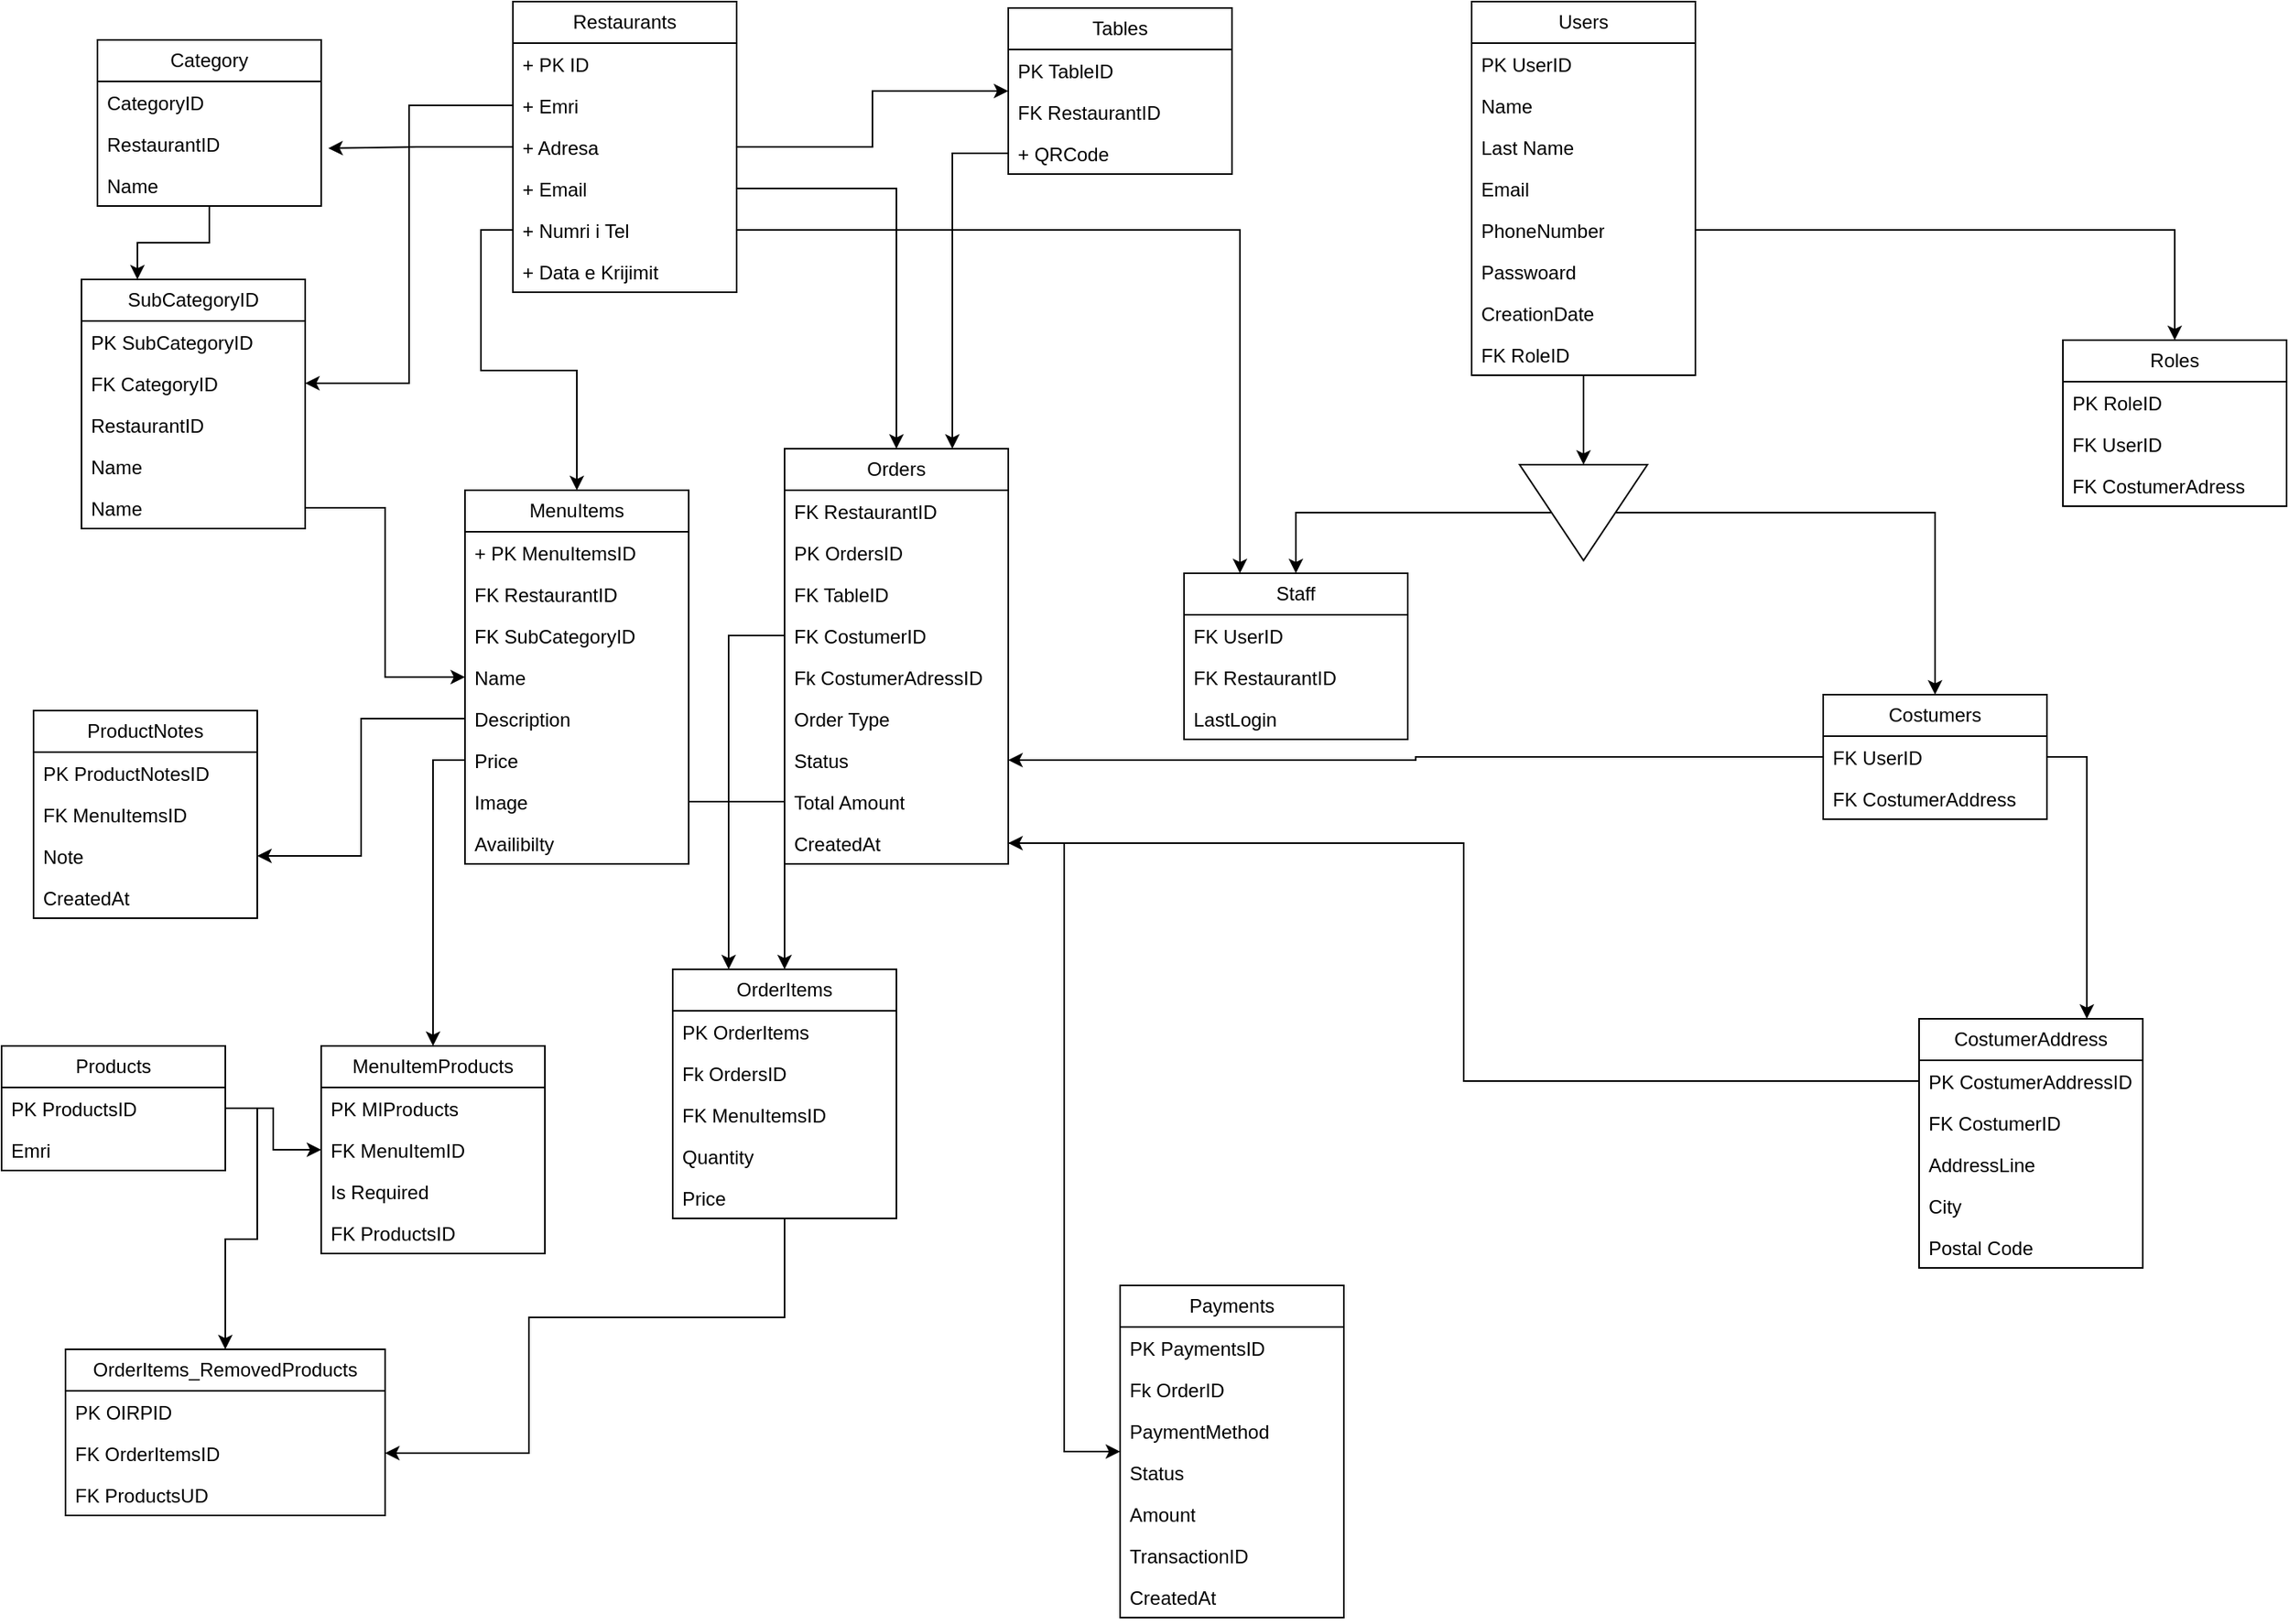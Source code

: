 <mxfile version="24.7.17">
  <diagram name="Page-1" id="WQ2cv4KsdzA7bwlKocO8">
    <mxGraphModel dx="1985" dy="1278" grid="1" gridSize="10" guides="1" tooltips="1" connect="1" arrows="1" fold="1" page="1" pageScale="1" pageWidth="850" pageHeight="1100" math="0" shadow="0">
      <root>
        <mxCell id="0" />
        <mxCell id="1" parent="0" />
        <mxCell id="b-_VkgizqPi4HEel-lFH-1" value="Restaurants" style="swimlane;fontStyle=0;childLayout=stackLayout;horizontal=1;startSize=26;fillColor=none;horizontalStack=0;resizeParent=1;resizeParentMax=0;resizeLast=0;collapsible=1;marginBottom=0;whiteSpace=wrap;html=1;" vertex="1" parent="1">
          <mxGeometry x="1000" y="286" width="140" height="182" as="geometry" />
        </mxCell>
        <mxCell id="b-_VkgizqPi4HEel-lFH-2" value="+ PK ID" style="text;strokeColor=none;fillColor=none;align=left;verticalAlign=top;spacingLeft=4;spacingRight=4;overflow=hidden;rotatable=0;points=[[0,0.5],[1,0.5]];portConstraint=eastwest;whiteSpace=wrap;html=1;" vertex="1" parent="b-_VkgizqPi4HEel-lFH-1">
          <mxGeometry y="26" width="140" height="26" as="geometry" />
        </mxCell>
        <mxCell id="b-_VkgizqPi4HEel-lFH-3" value="+ Emri" style="text;strokeColor=none;fillColor=none;align=left;verticalAlign=top;spacingLeft=4;spacingRight=4;overflow=hidden;rotatable=0;points=[[0,0.5],[1,0.5]];portConstraint=eastwest;whiteSpace=wrap;html=1;" vertex="1" parent="b-_VkgizqPi4HEel-lFH-1">
          <mxGeometry y="52" width="140" height="26" as="geometry" />
        </mxCell>
        <mxCell id="b-_VkgizqPi4HEel-lFH-4" value="+ Adresa" style="text;strokeColor=none;fillColor=none;align=left;verticalAlign=top;spacingLeft=4;spacingRight=4;overflow=hidden;rotatable=0;points=[[0,0.5],[1,0.5]];portConstraint=eastwest;whiteSpace=wrap;html=1;" vertex="1" parent="b-_VkgizqPi4HEel-lFH-1">
          <mxGeometry y="78" width="140" height="26" as="geometry" />
        </mxCell>
        <mxCell id="b-_VkgizqPi4HEel-lFH-6" value="+ Email" style="text;strokeColor=none;fillColor=none;align=left;verticalAlign=top;spacingLeft=4;spacingRight=4;overflow=hidden;rotatable=0;points=[[0,0.5],[1,0.5]];portConstraint=eastwest;whiteSpace=wrap;html=1;" vertex="1" parent="b-_VkgizqPi4HEel-lFH-1">
          <mxGeometry y="104" width="140" height="26" as="geometry" />
        </mxCell>
        <mxCell id="b-_VkgizqPi4HEel-lFH-7" value="+ Numri i Tel" style="text;strokeColor=none;fillColor=none;align=left;verticalAlign=top;spacingLeft=4;spacingRight=4;overflow=hidden;rotatable=0;points=[[0,0.5],[1,0.5]];portConstraint=eastwest;whiteSpace=wrap;html=1;" vertex="1" parent="b-_VkgizqPi4HEel-lFH-1">
          <mxGeometry y="130" width="140" height="26" as="geometry" />
        </mxCell>
        <mxCell id="b-_VkgizqPi4HEel-lFH-8" value="+ Data e Krijimit" style="text;strokeColor=none;fillColor=none;align=left;verticalAlign=top;spacingLeft=4;spacingRight=4;overflow=hidden;rotatable=0;points=[[0,0.5],[1,0.5]];portConstraint=eastwest;whiteSpace=wrap;html=1;" vertex="1" parent="b-_VkgizqPi4HEel-lFH-1">
          <mxGeometry y="156" width="140" height="26" as="geometry" />
        </mxCell>
        <mxCell id="b-_VkgizqPi4HEel-lFH-9" value="Tables" style="swimlane;fontStyle=0;childLayout=stackLayout;horizontal=1;startSize=26;fillColor=none;horizontalStack=0;resizeParent=1;resizeParentMax=0;resizeLast=0;collapsible=1;marginBottom=0;whiteSpace=wrap;html=1;" vertex="1" parent="1">
          <mxGeometry x="1310" y="290" width="140" height="104" as="geometry" />
        </mxCell>
        <mxCell id="b-_VkgizqPi4HEel-lFH-10" value="PK TableID" style="text;strokeColor=none;fillColor=none;align=left;verticalAlign=top;spacingLeft=4;spacingRight=4;overflow=hidden;rotatable=0;points=[[0,0.5],[1,0.5]];portConstraint=eastwest;whiteSpace=wrap;html=1;" vertex="1" parent="b-_VkgizqPi4HEel-lFH-9">
          <mxGeometry y="26" width="140" height="26" as="geometry" />
        </mxCell>
        <mxCell id="b-_VkgizqPi4HEel-lFH-11" value="FK RestaurantID" style="text;strokeColor=none;fillColor=none;align=left;verticalAlign=top;spacingLeft=4;spacingRight=4;overflow=hidden;rotatable=0;points=[[0,0.5],[1,0.5]];portConstraint=eastwest;whiteSpace=wrap;html=1;" vertex="1" parent="b-_VkgizqPi4HEel-lFH-9">
          <mxGeometry y="52" width="140" height="26" as="geometry" />
        </mxCell>
        <mxCell id="b-_VkgizqPi4HEel-lFH-12" value="+ QRCode" style="text;strokeColor=none;fillColor=none;align=left;verticalAlign=top;spacingLeft=4;spacingRight=4;overflow=hidden;rotatable=0;points=[[0,0.5],[1,0.5]];portConstraint=eastwest;whiteSpace=wrap;html=1;" vertex="1" parent="b-_VkgizqPi4HEel-lFH-9">
          <mxGeometry y="78" width="140" height="26" as="geometry" />
        </mxCell>
        <mxCell id="b-_VkgizqPi4HEel-lFH-122" style="edgeStyle=orthogonalEdgeStyle;rounded=0;orthogonalLoop=1;jettySize=auto;html=1;entryX=0.25;entryY=0;entryDx=0;entryDy=0;" edge="1" parent="1" source="b-_VkgizqPi4HEel-lFH-16" target="b-_VkgizqPi4HEel-lFH-31">
          <mxGeometry relative="1" as="geometry" />
        </mxCell>
        <mxCell id="b-_VkgizqPi4HEel-lFH-16" value="Category" style="swimlane;fontStyle=0;childLayout=stackLayout;horizontal=1;startSize=26;fillColor=none;horizontalStack=0;resizeParent=1;resizeParentMax=0;resizeLast=0;collapsible=1;marginBottom=0;whiteSpace=wrap;html=1;" vertex="1" parent="1">
          <mxGeometry x="740" y="310" width="140" height="104" as="geometry" />
        </mxCell>
        <mxCell id="b-_VkgizqPi4HEel-lFH-17" value="&lt;div&gt;CategoryID&lt;/div&gt;" style="text;strokeColor=none;fillColor=none;align=left;verticalAlign=top;spacingLeft=4;spacingRight=4;overflow=hidden;rotatable=0;points=[[0,0.5],[1,0.5]];portConstraint=eastwest;whiteSpace=wrap;html=1;" vertex="1" parent="b-_VkgizqPi4HEel-lFH-16">
          <mxGeometry y="26" width="140" height="26" as="geometry" />
        </mxCell>
        <mxCell id="b-_VkgizqPi4HEel-lFH-18" value="RestaurantID" style="text;strokeColor=none;fillColor=none;align=left;verticalAlign=top;spacingLeft=4;spacingRight=4;overflow=hidden;rotatable=0;points=[[0,0.5],[1,0.5]];portConstraint=eastwest;whiteSpace=wrap;html=1;" vertex="1" parent="b-_VkgizqPi4HEel-lFH-16">
          <mxGeometry y="52" width="140" height="26" as="geometry" />
        </mxCell>
        <mxCell id="b-_VkgizqPi4HEel-lFH-19" value="Name" style="text;strokeColor=none;fillColor=none;align=left;verticalAlign=top;spacingLeft=4;spacingRight=4;overflow=hidden;rotatable=0;points=[[0,0.5],[1,0.5]];portConstraint=eastwest;whiteSpace=wrap;html=1;" vertex="1" parent="b-_VkgizqPi4HEel-lFH-16">
          <mxGeometry y="78" width="140" height="26" as="geometry" />
        </mxCell>
        <mxCell id="b-_VkgizqPi4HEel-lFH-23" value="MenuItems" style="swimlane;fontStyle=0;childLayout=stackLayout;horizontal=1;startSize=26;fillColor=none;horizontalStack=0;resizeParent=1;resizeParentMax=0;resizeLast=0;collapsible=1;marginBottom=0;whiteSpace=wrap;html=1;" vertex="1" parent="1">
          <mxGeometry x="970" y="592" width="140" height="234" as="geometry" />
        </mxCell>
        <mxCell id="b-_VkgizqPi4HEel-lFH-24" value="+ PK MenuItemsID" style="text;strokeColor=none;fillColor=none;align=left;verticalAlign=top;spacingLeft=4;spacingRight=4;overflow=hidden;rotatable=0;points=[[0,0.5],[1,0.5]];portConstraint=eastwest;whiteSpace=wrap;html=1;" vertex="1" parent="b-_VkgizqPi4HEel-lFH-23">
          <mxGeometry y="26" width="140" height="26" as="geometry" />
        </mxCell>
        <mxCell id="b-_VkgizqPi4HEel-lFH-30" value="FK RestaurantID" style="text;strokeColor=none;fillColor=none;align=left;verticalAlign=top;spacingLeft=4;spacingRight=4;overflow=hidden;rotatable=0;points=[[0,0.5],[1,0.5]];portConstraint=eastwest;whiteSpace=wrap;html=1;" vertex="1" parent="b-_VkgizqPi4HEel-lFH-23">
          <mxGeometry y="52" width="140" height="26" as="geometry" />
        </mxCell>
        <mxCell id="b-_VkgizqPi4HEel-lFH-26" value="FK SubCategoryID" style="text;strokeColor=none;fillColor=none;align=left;verticalAlign=top;spacingLeft=4;spacingRight=4;overflow=hidden;rotatable=0;points=[[0,0.5],[1,0.5]];portConstraint=eastwest;whiteSpace=wrap;html=1;" vertex="1" parent="b-_VkgizqPi4HEel-lFH-23">
          <mxGeometry y="78" width="140" height="26" as="geometry" />
        </mxCell>
        <mxCell id="b-_VkgizqPi4HEel-lFH-25" value="Name" style="text;strokeColor=none;fillColor=none;align=left;verticalAlign=top;spacingLeft=4;spacingRight=4;overflow=hidden;rotatable=0;points=[[0,0.5],[1,0.5]];portConstraint=eastwest;whiteSpace=wrap;html=1;" vertex="1" parent="b-_VkgizqPi4HEel-lFH-23">
          <mxGeometry y="104" width="140" height="26" as="geometry" />
        </mxCell>
        <mxCell id="b-_VkgizqPi4HEel-lFH-27" value="Description" style="text;strokeColor=none;fillColor=none;align=left;verticalAlign=top;spacingLeft=4;spacingRight=4;overflow=hidden;rotatable=0;points=[[0,0.5],[1,0.5]];portConstraint=eastwest;whiteSpace=wrap;html=1;" vertex="1" parent="b-_VkgizqPi4HEel-lFH-23">
          <mxGeometry y="130" width="140" height="26" as="geometry" />
        </mxCell>
        <mxCell id="b-_VkgizqPi4HEel-lFH-28" value="Price" style="text;strokeColor=none;fillColor=none;align=left;verticalAlign=top;spacingLeft=4;spacingRight=4;overflow=hidden;rotatable=0;points=[[0,0.5],[1,0.5]];portConstraint=eastwest;whiteSpace=wrap;html=1;" vertex="1" parent="b-_VkgizqPi4HEel-lFH-23">
          <mxGeometry y="156" width="140" height="26" as="geometry" />
        </mxCell>
        <mxCell id="b-_VkgizqPi4HEel-lFH-37" value="Image" style="text;strokeColor=none;fillColor=none;align=left;verticalAlign=top;spacingLeft=4;spacingRight=4;overflow=hidden;rotatable=0;points=[[0,0.5],[1,0.5]];portConstraint=eastwest;whiteSpace=wrap;html=1;" vertex="1" parent="b-_VkgizqPi4HEel-lFH-23">
          <mxGeometry y="182" width="140" height="26" as="geometry" />
        </mxCell>
        <mxCell id="b-_VkgizqPi4HEel-lFH-38" value="Availibilty" style="text;strokeColor=none;fillColor=none;align=left;verticalAlign=top;spacingLeft=4;spacingRight=4;overflow=hidden;rotatable=0;points=[[0,0.5],[1,0.5]];portConstraint=eastwest;whiteSpace=wrap;html=1;" vertex="1" parent="b-_VkgizqPi4HEel-lFH-23">
          <mxGeometry y="208" width="140" height="26" as="geometry" />
        </mxCell>
        <mxCell id="b-_VkgizqPi4HEel-lFH-31" value="SubCategoryID" style="swimlane;fontStyle=0;childLayout=stackLayout;horizontal=1;startSize=26;fillColor=none;horizontalStack=0;resizeParent=1;resizeParentMax=0;resizeLast=0;collapsible=1;marginBottom=0;whiteSpace=wrap;html=1;" vertex="1" parent="1">
          <mxGeometry x="730" y="460" width="140" height="156" as="geometry" />
        </mxCell>
        <mxCell id="b-_VkgizqPi4HEel-lFH-32" value="PK SubCategoryID" style="text;strokeColor=none;fillColor=none;align=left;verticalAlign=top;spacingLeft=4;spacingRight=4;overflow=hidden;rotatable=0;points=[[0,0.5],[1,0.5]];portConstraint=eastwest;whiteSpace=wrap;html=1;" vertex="1" parent="b-_VkgizqPi4HEel-lFH-31">
          <mxGeometry y="26" width="140" height="26" as="geometry" />
        </mxCell>
        <mxCell id="b-_VkgizqPi4HEel-lFH-36" value="&lt;div&gt;FK CategoryID&lt;/div&gt;" style="text;strokeColor=none;fillColor=none;align=left;verticalAlign=top;spacingLeft=4;spacingRight=4;overflow=hidden;rotatable=0;points=[[0,0.5],[1,0.5]];portConstraint=eastwest;whiteSpace=wrap;html=1;" vertex="1" parent="b-_VkgizqPi4HEel-lFH-31">
          <mxGeometry y="52" width="140" height="26" as="geometry" />
        </mxCell>
        <mxCell id="b-_VkgizqPi4HEel-lFH-33" value="RestaurantID" style="text;strokeColor=none;fillColor=none;align=left;verticalAlign=top;spacingLeft=4;spacingRight=4;overflow=hidden;rotatable=0;points=[[0,0.5],[1,0.5]];portConstraint=eastwest;whiteSpace=wrap;html=1;" vertex="1" parent="b-_VkgizqPi4HEel-lFH-31">
          <mxGeometry y="78" width="140" height="26" as="geometry" />
        </mxCell>
        <mxCell id="b-_VkgizqPi4HEel-lFH-34" value="Name" style="text;strokeColor=none;fillColor=none;align=left;verticalAlign=top;spacingLeft=4;spacingRight=4;overflow=hidden;rotatable=0;points=[[0,0.5],[1,0.5]];portConstraint=eastwest;whiteSpace=wrap;html=1;" vertex="1" parent="b-_VkgizqPi4HEel-lFH-31">
          <mxGeometry y="104" width="140" height="26" as="geometry" />
        </mxCell>
        <mxCell id="b-_VkgizqPi4HEel-lFH-35" value="Name" style="text;strokeColor=none;fillColor=none;align=left;verticalAlign=top;spacingLeft=4;spacingRight=4;overflow=hidden;rotatable=0;points=[[0,0.5],[1,0.5]];portConstraint=eastwest;whiteSpace=wrap;html=1;" vertex="1" parent="b-_VkgizqPi4HEel-lFH-31">
          <mxGeometry y="130" width="140" height="26" as="geometry" />
        </mxCell>
        <mxCell id="b-_VkgizqPi4HEel-lFH-39" value="Costumers" style="swimlane;fontStyle=0;childLayout=stackLayout;horizontal=1;startSize=26;fillColor=none;horizontalStack=0;resizeParent=1;resizeParentMax=0;resizeLast=0;collapsible=1;marginBottom=0;whiteSpace=wrap;html=1;" vertex="1" parent="1">
          <mxGeometry x="1820" y="720" width="140" height="78" as="geometry" />
        </mxCell>
        <mxCell id="b-_VkgizqPi4HEel-lFH-40" value="FK UserID" style="text;strokeColor=none;fillColor=none;align=left;verticalAlign=top;spacingLeft=4;spacingRight=4;overflow=hidden;rotatable=0;points=[[0,0.5],[1,0.5]];portConstraint=eastwest;whiteSpace=wrap;html=1;" vertex="1" parent="b-_VkgizqPi4HEel-lFH-39">
          <mxGeometry y="26" width="140" height="26" as="geometry" />
        </mxCell>
        <mxCell id="b-_VkgizqPi4HEel-lFH-59" value="FK CostumerAddress" style="text;strokeColor=none;fillColor=none;align=left;verticalAlign=top;spacingLeft=4;spacingRight=4;overflow=hidden;rotatable=0;points=[[0,0.5],[1,0.5]];portConstraint=eastwest;whiteSpace=wrap;html=1;" vertex="1" parent="b-_VkgizqPi4HEel-lFH-39">
          <mxGeometry y="52" width="140" height="26" as="geometry" />
        </mxCell>
        <mxCell id="b-_VkgizqPi4HEel-lFH-132" style="edgeStyle=orthogonalEdgeStyle;rounded=0;orthogonalLoop=1;jettySize=auto;html=1;" edge="1" parent="1" source="b-_VkgizqPi4HEel-lFH-48" target="b-_VkgizqPi4HEel-lFH-131">
          <mxGeometry relative="1" as="geometry" />
        </mxCell>
        <mxCell id="b-_VkgizqPi4HEel-lFH-48" value="Users" style="swimlane;fontStyle=0;childLayout=stackLayout;horizontal=1;startSize=26;fillColor=none;horizontalStack=0;resizeParent=1;resizeParentMax=0;resizeLast=0;collapsible=1;marginBottom=0;whiteSpace=wrap;html=1;" vertex="1" parent="1">
          <mxGeometry x="1600" y="286" width="140" height="234" as="geometry" />
        </mxCell>
        <mxCell id="b-_VkgizqPi4HEel-lFH-49" value="PK UserID" style="text;strokeColor=none;fillColor=none;align=left;verticalAlign=top;spacingLeft=4;spacingRight=4;overflow=hidden;rotatable=0;points=[[0,0.5],[1,0.5]];portConstraint=eastwest;whiteSpace=wrap;html=1;" vertex="1" parent="b-_VkgizqPi4HEel-lFH-48">
          <mxGeometry y="26" width="140" height="26" as="geometry" />
        </mxCell>
        <mxCell id="b-_VkgizqPi4HEel-lFH-50" value="Name" style="text;strokeColor=none;fillColor=none;align=left;verticalAlign=top;spacingLeft=4;spacingRight=4;overflow=hidden;rotatable=0;points=[[0,0.5],[1,0.5]];portConstraint=eastwest;whiteSpace=wrap;html=1;" vertex="1" parent="b-_VkgizqPi4HEel-lFH-48">
          <mxGeometry y="52" width="140" height="26" as="geometry" />
        </mxCell>
        <mxCell id="b-_VkgizqPi4HEel-lFH-58" value="Last Name" style="text;strokeColor=none;fillColor=none;align=left;verticalAlign=top;spacingLeft=4;spacingRight=4;overflow=hidden;rotatable=0;points=[[0,0.5],[1,0.5]];portConstraint=eastwest;whiteSpace=wrap;html=1;" vertex="1" parent="b-_VkgizqPi4HEel-lFH-48">
          <mxGeometry y="78" width="140" height="26" as="geometry" />
        </mxCell>
        <mxCell id="b-_VkgizqPi4HEel-lFH-51" value="Email" style="text;strokeColor=none;fillColor=none;align=left;verticalAlign=top;spacingLeft=4;spacingRight=4;overflow=hidden;rotatable=0;points=[[0,0.5],[1,0.5]];portConstraint=eastwest;whiteSpace=wrap;html=1;" vertex="1" parent="b-_VkgizqPi4HEel-lFH-48">
          <mxGeometry y="104" width="140" height="26" as="geometry" />
        </mxCell>
        <mxCell id="b-_VkgizqPi4HEel-lFH-52" value="PhoneNumber" style="text;strokeColor=none;fillColor=none;align=left;verticalAlign=top;spacingLeft=4;spacingRight=4;overflow=hidden;rotatable=0;points=[[0,0.5],[1,0.5]];portConstraint=eastwest;whiteSpace=wrap;html=1;" vertex="1" parent="b-_VkgizqPi4HEel-lFH-48">
          <mxGeometry y="130" width="140" height="26" as="geometry" />
        </mxCell>
        <mxCell id="b-_VkgizqPi4HEel-lFH-53" value="Passwoard" style="text;strokeColor=none;fillColor=none;align=left;verticalAlign=top;spacingLeft=4;spacingRight=4;overflow=hidden;rotatable=0;points=[[0,0.5],[1,0.5]];portConstraint=eastwest;whiteSpace=wrap;html=1;" vertex="1" parent="b-_VkgizqPi4HEel-lFH-48">
          <mxGeometry y="156" width="140" height="26" as="geometry" />
        </mxCell>
        <mxCell id="b-_VkgizqPi4HEel-lFH-54" value="CreationDate" style="text;strokeColor=none;fillColor=none;align=left;verticalAlign=top;spacingLeft=4;spacingRight=4;overflow=hidden;rotatable=0;points=[[0,0.5],[1,0.5]];portConstraint=eastwest;whiteSpace=wrap;html=1;" vertex="1" parent="b-_VkgizqPi4HEel-lFH-48">
          <mxGeometry y="182" width="140" height="26" as="geometry" />
        </mxCell>
        <mxCell id="b-_VkgizqPi4HEel-lFH-56" value="FK RoleID" style="text;strokeColor=none;fillColor=none;align=left;verticalAlign=top;spacingLeft=4;spacingRight=4;overflow=hidden;rotatable=0;points=[[0,0.5],[1,0.5]];portConstraint=eastwest;whiteSpace=wrap;html=1;" vertex="1" parent="b-_VkgizqPi4HEel-lFH-48">
          <mxGeometry y="208" width="140" height="26" as="geometry" />
        </mxCell>
        <mxCell id="b-_VkgizqPi4HEel-lFH-60" value="Staff" style="swimlane;fontStyle=0;childLayout=stackLayout;horizontal=1;startSize=26;fillColor=none;horizontalStack=0;resizeParent=1;resizeParentMax=0;resizeLast=0;collapsible=1;marginBottom=0;whiteSpace=wrap;html=1;" vertex="1" parent="1">
          <mxGeometry x="1420" y="644" width="140" height="104" as="geometry" />
        </mxCell>
        <mxCell id="b-_VkgizqPi4HEel-lFH-61" value="FK UserID" style="text;strokeColor=none;fillColor=none;align=left;verticalAlign=top;spacingLeft=4;spacingRight=4;overflow=hidden;rotatable=0;points=[[0,0.5],[1,0.5]];portConstraint=eastwest;whiteSpace=wrap;html=1;" vertex="1" parent="b-_VkgizqPi4HEel-lFH-60">
          <mxGeometry y="26" width="140" height="26" as="geometry" />
        </mxCell>
        <mxCell id="b-_VkgizqPi4HEel-lFH-62" value="FK RestaurantID" style="text;strokeColor=none;fillColor=none;align=left;verticalAlign=top;spacingLeft=4;spacingRight=4;overflow=hidden;rotatable=0;points=[[0,0.5],[1,0.5]];portConstraint=eastwest;whiteSpace=wrap;html=1;" vertex="1" parent="b-_VkgizqPi4HEel-lFH-60">
          <mxGeometry y="52" width="140" height="26" as="geometry" />
        </mxCell>
        <mxCell id="b-_VkgizqPi4HEel-lFH-64" value="LastLogin" style="text;strokeColor=none;fillColor=none;align=left;verticalAlign=top;spacingLeft=4;spacingRight=4;overflow=hidden;rotatable=0;points=[[0,0.5],[1,0.5]];portConstraint=eastwest;whiteSpace=wrap;html=1;" vertex="1" parent="b-_VkgizqPi4HEel-lFH-60">
          <mxGeometry y="78" width="140" height="26" as="geometry" />
        </mxCell>
        <mxCell id="b-_VkgizqPi4HEel-lFH-65" value="Roles" style="swimlane;fontStyle=0;childLayout=stackLayout;horizontal=1;startSize=26;fillColor=none;horizontalStack=0;resizeParent=1;resizeParentMax=0;resizeLast=0;collapsible=1;marginBottom=0;whiteSpace=wrap;html=1;" vertex="1" parent="1">
          <mxGeometry x="1970" y="498" width="140" height="104" as="geometry" />
        </mxCell>
        <mxCell id="b-_VkgizqPi4HEel-lFH-66" value="PK RoleID" style="text;strokeColor=none;fillColor=none;align=left;verticalAlign=top;spacingLeft=4;spacingRight=4;overflow=hidden;rotatable=0;points=[[0,0.5],[1,0.5]];portConstraint=eastwest;whiteSpace=wrap;html=1;" vertex="1" parent="b-_VkgizqPi4HEel-lFH-65">
          <mxGeometry y="26" width="140" height="26" as="geometry" />
        </mxCell>
        <mxCell id="b-_VkgizqPi4HEel-lFH-67" value="FK UserID" style="text;strokeColor=none;fillColor=none;align=left;verticalAlign=top;spacingLeft=4;spacingRight=4;overflow=hidden;rotatable=0;points=[[0,0.5],[1,0.5]];portConstraint=eastwest;whiteSpace=wrap;html=1;" vertex="1" parent="b-_VkgizqPi4HEel-lFH-65">
          <mxGeometry y="52" width="140" height="26" as="geometry" />
        </mxCell>
        <mxCell id="b-_VkgizqPi4HEel-lFH-68" value="FK CostumerAdress" style="text;strokeColor=none;fillColor=none;align=left;verticalAlign=top;spacingLeft=4;spacingRight=4;overflow=hidden;rotatable=0;points=[[0,0.5],[1,0.5]];portConstraint=eastwest;whiteSpace=wrap;html=1;" vertex="1" parent="b-_VkgizqPi4HEel-lFH-65">
          <mxGeometry y="78" width="140" height="26" as="geometry" />
        </mxCell>
        <mxCell id="b-_VkgizqPi4HEel-lFH-69" value="Payments" style="swimlane;fontStyle=0;childLayout=stackLayout;horizontal=1;startSize=26;fillColor=none;horizontalStack=0;resizeParent=1;resizeParentMax=0;resizeLast=0;collapsible=1;marginBottom=0;whiteSpace=wrap;html=1;" vertex="1" parent="1">
          <mxGeometry x="1380" y="1090" width="140" height="208" as="geometry" />
        </mxCell>
        <mxCell id="b-_VkgizqPi4HEel-lFH-70" value="PK PaymentsID" style="text;strokeColor=none;fillColor=none;align=left;verticalAlign=top;spacingLeft=4;spacingRight=4;overflow=hidden;rotatable=0;points=[[0,0.5],[1,0.5]];portConstraint=eastwest;whiteSpace=wrap;html=1;" vertex="1" parent="b-_VkgizqPi4HEel-lFH-69">
          <mxGeometry y="26" width="140" height="26" as="geometry" />
        </mxCell>
        <mxCell id="b-_VkgizqPi4HEel-lFH-71" value="Fk OrderID" style="text;strokeColor=none;fillColor=none;align=left;verticalAlign=top;spacingLeft=4;spacingRight=4;overflow=hidden;rotatable=0;points=[[0,0.5],[1,0.5]];portConstraint=eastwest;whiteSpace=wrap;html=1;" vertex="1" parent="b-_VkgizqPi4HEel-lFH-69">
          <mxGeometry y="52" width="140" height="26" as="geometry" />
        </mxCell>
        <mxCell id="b-_VkgizqPi4HEel-lFH-73" value="PaymentMethod" style="text;strokeColor=none;fillColor=none;align=left;verticalAlign=top;spacingLeft=4;spacingRight=4;overflow=hidden;rotatable=0;points=[[0,0.5],[1,0.5]];portConstraint=eastwest;whiteSpace=wrap;html=1;" vertex="1" parent="b-_VkgizqPi4HEel-lFH-69">
          <mxGeometry y="78" width="140" height="26" as="geometry" />
        </mxCell>
        <mxCell id="b-_VkgizqPi4HEel-lFH-74" value="Status" style="text;strokeColor=none;fillColor=none;align=left;verticalAlign=top;spacingLeft=4;spacingRight=4;overflow=hidden;rotatable=0;points=[[0,0.5],[1,0.5]];portConstraint=eastwest;whiteSpace=wrap;html=1;" vertex="1" parent="b-_VkgizqPi4HEel-lFH-69">
          <mxGeometry y="104" width="140" height="26" as="geometry" />
        </mxCell>
        <mxCell id="b-_VkgizqPi4HEel-lFH-75" value="Amount" style="text;strokeColor=none;fillColor=none;align=left;verticalAlign=top;spacingLeft=4;spacingRight=4;overflow=hidden;rotatable=0;points=[[0,0.5],[1,0.5]];portConstraint=eastwest;whiteSpace=wrap;html=1;" vertex="1" parent="b-_VkgizqPi4HEel-lFH-69">
          <mxGeometry y="130" width="140" height="26" as="geometry" />
        </mxCell>
        <mxCell id="b-_VkgizqPi4HEel-lFH-98" value="TransactionID" style="text;strokeColor=none;fillColor=none;align=left;verticalAlign=top;spacingLeft=4;spacingRight=4;overflow=hidden;rotatable=0;points=[[0,0.5],[1,0.5]];portConstraint=eastwest;whiteSpace=wrap;html=1;" vertex="1" parent="b-_VkgizqPi4HEel-lFH-69">
          <mxGeometry y="156" width="140" height="26" as="geometry" />
        </mxCell>
        <mxCell id="b-_VkgizqPi4HEel-lFH-99" value="CreatedAt" style="text;strokeColor=none;fillColor=none;align=left;verticalAlign=top;spacingLeft=4;spacingRight=4;overflow=hidden;rotatable=0;points=[[0,0.5],[1,0.5]];portConstraint=eastwest;whiteSpace=wrap;html=1;" vertex="1" parent="b-_VkgizqPi4HEel-lFH-69">
          <mxGeometry y="182" width="140" height="26" as="geometry" />
        </mxCell>
        <mxCell id="b-_VkgizqPi4HEel-lFH-76" value="Orders" style="swimlane;fontStyle=0;childLayout=stackLayout;horizontal=1;startSize=26;fillColor=none;horizontalStack=0;resizeParent=1;resizeParentMax=0;resizeLast=0;collapsible=1;marginBottom=0;whiteSpace=wrap;html=1;" vertex="1" parent="1">
          <mxGeometry x="1170" y="566" width="140" height="260" as="geometry" />
        </mxCell>
        <mxCell id="b-_VkgizqPi4HEel-lFH-78" value="FK RestaurantID" style="text;strokeColor=none;fillColor=none;align=left;verticalAlign=top;spacingLeft=4;spacingRight=4;overflow=hidden;rotatable=0;points=[[0,0.5],[1,0.5]];portConstraint=eastwest;whiteSpace=wrap;html=1;" vertex="1" parent="b-_VkgizqPi4HEel-lFH-76">
          <mxGeometry y="26" width="140" height="26" as="geometry" />
        </mxCell>
        <mxCell id="b-_VkgizqPi4HEel-lFH-77" value="PK OrdersID" style="text;strokeColor=none;fillColor=none;align=left;verticalAlign=top;spacingLeft=4;spacingRight=4;overflow=hidden;rotatable=0;points=[[0,0.5],[1,0.5]];portConstraint=eastwest;whiteSpace=wrap;html=1;" vertex="1" parent="b-_VkgizqPi4HEel-lFH-76">
          <mxGeometry y="52" width="140" height="26" as="geometry" />
        </mxCell>
        <mxCell id="b-_VkgizqPi4HEel-lFH-79" value="FK TableID" style="text;strokeColor=none;fillColor=none;align=left;verticalAlign=top;spacingLeft=4;spacingRight=4;overflow=hidden;rotatable=0;points=[[0,0.5],[1,0.5]];portConstraint=eastwest;whiteSpace=wrap;html=1;" vertex="1" parent="b-_VkgizqPi4HEel-lFH-76">
          <mxGeometry y="78" width="140" height="26" as="geometry" />
        </mxCell>
        <mxCell id="b-_VkgizqPi4HEel-lFH-80" value="FK CostumerID" style="text;strokeColor=none;fillColor=none;align=left;verticalAlign=top;spacingLeft=4;spacingRight=4;overflow=hidden;rotatable=0;points=[[0,0.5],[1,0.5]];portConstraint=eastwest;whiteSpace=wrap;html=1;" vertex="1" parent="b-_VkgizqPi4HEel-lFH-76">
          <mxGeometry y="104" width="140" height="26" as="geometry" />
        </mxCell>
        <mxCell id="b-_VkgizqPi4HEel-lFH-81" value="Fk CostumerAdressID" style="text;strokeColor=none;fillColor=none;align=left;verticalAlign=top;spacingLeft=4;spacingRight=4;overflow=hidden;rotatable=0;points=[[0,0.5],[1,0.5]];portConstraint=eastwest;whiteSpace=wrap;html=1;" vertex="1" parent="b-_VkgizqPi4HEel-lFH-76">
          <mxGeometry y="130" width="140" height="26" as="geometry" />
        </mxCell>
        <mxCell id="b-_VkgizqPi4HEel-lFH-82" value="Order Type" style="text;strokeColor=none;fillColor=none;align=left;verticalAlign=top;spacingLeft=4;spacingRight=4;overflow=hidden;rotatable=0;points=[[0,0.5],[1,0.5]];portConstraint=eastwest;whiteSpace=wrap;html=1;" vertex="1" parent="b-_VkgizqPi4HEel-lFH-76">
          <mxGeometry y="156" width="140" height="26" as="geometry" />
        </mxCell>
        <mxCell id="b-_VkgizqPi4HEel-lFH-83" value="Status" style="text;strokeColor=none;fillColor=none;align=left;verticalAlign=top;spacingLeft=4;spacingRight=4;overflow=hidden;rotatable=0;points=[[0,0.5],[1,0.5]];portConstraint=eastwest;whiteSpace=wrap;html=1;" vertex="1" parent="b-_VkgizqPi4HEel-lFH-76">
          <mxGeometry y="182" width="140" height="26" as="geometry" />
        </mxCell>
        <mxCell id="b-_VkgizqPi4HEel-lFH-84" value="Total Amount" style="text;strokeColor=none;fillColor=none;align=left;verticalAlign=top;spacingLeft=4;spacingRight=4;overflow=hidden;rotatable=0;points=[[0,0.5],[1,0.5]];portConstraint=eastwest;whiteSpace=wrap;html=1;" vertex="1" parent="b-_VkgizqPi4HEel-lFH-76">
          <mxGeometry y="208" width="140" height="26" as="geometry" />
        </mxCell>
        <mxCell id="b-_VkgizqPi4HEel-lFH-85" value="CreatedAt" style="text;strokeColor=none;fillColor=none;align=left;verticalAlign=top;spacingLeft=4;spacingRight=4;overflow=hidden;rotatable=0;points=[[0,0.5],[1,0.5]];portConstraint=eastwest;whiteSpace=wrap;html=1;" vertex="1" parent="b-_VkgizqPi4HEel-lFH-76">
          <mxGeometry y="234" width="140" height="26" as="geometry" />
        </mxCell>
        <mxCell id="b-_VkgizqPi4HEel-lFH-86" value="OrderItems" style="swimlane;fontStyle=0;childLayout=stackLayout;horizontal=1;startSize=26;fillColor=none;horizontalStack=0;resizeParent=1;resizeParentMax=0;resizeLast=0;collapsible=1;marginBottom=0;whiteSpace=wrap;html=1;" vertex="1" parent="1">
          <mxGeometry x="1100" y="892" width="140" height="156" as="geometry" />
        </mxCell>
        <mxCell id="b-_VkgizqPi4HEel-lFH-87" value="PK OrderItems" style="text;strokeColor=none;fillColor=none;align=left;verticalAlign=top;spacingLeft=4;spacingRight=4;overflow=hidden;rotatable=0;points=[[0,0.5],[1,0.5]];portConstraint=eastwest;whiteSpace=wrap;html=1;" vertex="1" parent="b-_VkgizqPi4HEel-lFH-86">
          <mxGeometry y="26" width="140" height="26" as="geometry" />
        </mxCell>
        <mxCell id="b-_VkgizqPi4HEel-lFH-88" value="Fk OrdersID" style="text;strokeColor=none;fillColor=none;align=left;verticalAlign=top;spacingLeft=4;spacingRight=4;overflow=hidden;rotatable=0;points=[[0,0.5],[1,0.5]];portConstraint=eastwest;whiteSpace=wrap;html=1;" vertex="1" parent="b-_VkgizqPi4HEel-lFH-86">
          <mxGeometry y="52" width="140" height="26" as="geometry" />
        </mxCell>
        <mxCell id="b-_VkgizqPi4HEel-lFH-89" value="FK MenuItemsID" style="text;strokeColor=none;fillColor=none;align=left;verticalAlign=top;spacingLeft=4;spacingRight=4;overflow=hidden;rotatable=0;points=[[0,0.5],[1,0.5]];portConstraint=eastwest;whiteSpace=wrap;html=1;" vertex="1" parent="b-_VkgizqPi4HEel-lFH-86">
          <mxGeometry y="78" width="140" height="26" as="geometry" />
        </mxCell>
        <mxCell id="b-_VkgizqPi4HEel-lFH-90" value="Quantity" style="text;strokeColor=none;fillColor=none;align=left;verticalAlign=top;spacingLeft=4;spacingRight=4;overflow=hidden;rotatable=0;points=[[0,0.5],[1,0.5]];portConstraint=eastwest;whiteSpace=wrap;html=1;" vertex="1" parent="b-_VkgizqPi4HEel-lFH-86">
          <mxGeometry y="104" width="140" height="26" as="geometry" />
        </mxCell>
        <mxCell id="b-_VkgizqPi4HEel-lFH-91" value="Price" style="text;strokeColor=none;fillColor=none;align=left;verticalAlign=top;spacingLeft=4;spacingRight=4;overflow=hidden;rotatable=0;points=[[0,0.5],[1,0.5]];portConstraint=eastwest;whiteSpace=wrap;html=1;" vertex="1" parent="b-_VkgizqPi4HEel-lFH-86">
          <mxGeometry y="130" width="140" height="26" as="geometry" />
        </mxCell>
        <mxCell id="b-_VkgizqPi4HEel-lFH-92" value="CostumerAddress" style="swimlane;fontStyle=0;childLayout=stackLayout;horizontal=1;startSize=26;fillColor=none;horizontalStack=0;resizeParent=1;resizeParentMax=0;resizeLast=0;collapsible=1;marginBottom=0;whiteSpace=wrap;html=1;" vertex="1" parent="1">
          <mxGeometry x="1880" y="923" width="140" height="156" as="geometry" />
        </mxCell>
        <mxCell id="b-_VkgizqPi4HEel-lFH-93" value="PK CostumerAddressID" style="text;strokeColor=none;fillColor=none;align=left;verticalAlign=top;spacingLeft=4;spacingRight=4;overflow=hidden;rotatable=0;points=[[0,0.5],[1,0.5]];portConstraint=eastwest;whiteSpace=wrap;html=1;" vertex="1" parent="b-_VkgizqPi4HEel-lFH-92">
          <mxGeometry y="26" width="140" height="26" as="geometry" />
        </mxCell>
        <mxCell id="b-_VkgizqPi4HEel-lFH-94" value="FK CostumerID" style="text;strokeColor=none;fillColor=none;align=left;verticalAlign=top;spacingLeft=4;spacingRight=4;overflow=hidden;rotatable=0;points=[[0,0.5],[1,0.5]];portConstraint=eastwest;whiteSpace=wrap;html=1;" vertex="1" parent="b-_VkgizqPi4HEel-lFH-92">
          <mxGeometry y="52" width="140" height="26" as="geometry" />
        </mxCell>
        <mxCell id="b-_VkgizqPi4HEel-lFH-95" value="AddressLine" style="text;strokeColor=none;fillColor=none;align=left;verticalAlign=top;spacingLeft=4;spacingRight=4;overflow=hidden;rotatable=0;points=[[0,0.5],[1,0.5]];portConstraint=eastwest;whiteSpace=wrap;html=1;" vertex="1" parent="b-_VkgizqPi4HEel-lFH-92">
          <mxGeometry y="78" width="140" height="26" as="geometry" />
        </mxCell>
        <mxCell id="b-_VkgizqPi4HEel-lFH-96" value="City" style="text;strokeColor=none;fillColor=none;align=left;verticalAlign=top;spacingLeft=4;spacingRight=4;overflow=hidden;rotatable=0;points=[[0,0.5],[1,0.5]];portConstraint=eastwest;whiteSpace=wrap;html=1;" vertex="1" parent="b-_VkgizqPi4HEel-lFH-92">
          <mxGeometry y="104" width="140" height="26" as="geometry" />
        </mxCell>
        <mxCell id="b-_VkgizqPi4HEel-lFH-97" value="Postal Code" style="text;strokeColor=none;fillColor=none;align=left;verticalAlign=top;spacingLeft=4;spacingRight=4;overflow=hidden;rotatable=0;points=[[0,0.5],[1,0.5]];portConstraint=eastwest;whiteSpace=wrap;html=1;" vertex="1" parent="b-_VkgizqPi4HEel-lFH-92">
          <mxGeometry y="130" width="140" height="26" as="geometry" />
        </mxCell>
        <mxCell id="b-_VkgizqPi4HEel-lFH-100" value="ProductNotes" style="swimlane;fontStyle=0;childLayout=stackLayout;horizontal=1;startSize=26;fillColor=none;horizontalStack=0;resizeParent=1;resizeParentMax=0;resizeLast=0;collapsible=1;marginBottom=0;whiteSpace=wrap;html=1;" vertex="1" parent="1">
          <mxGeometry x="700" y="730" width="140" height="130" as="geometry" />
        </mxCell>
        <mxCell id="b-_VkgizqPi4HEel-lFH-101" value="PK ProductNotesID" style="text;strokeColor=none;fillColor=none;align=left;verticalAlign=top;spacingLeft=4;spacingRight=4;overflow=hidden;rotatable=0;points=[[0,0.5],[1,0.5]];portConstraint=eastwest;whiteSpace=wrap;html=1;" vertex="1" parent="b-_VkgizqPi4HEel-lFH-100">
          <mxGeometry y="26" width="140" height="26" as="geometry" />
        </mxCell>
        <mxCell id="b-_VkgizqPi4HEel-lFH-103" value="FK MenuItemsID" style="text;strokeColor=none;fillColor=none;align=left;verticalAlign=top;spacingLeft=4;spacingRight=4;overflow=hidden;rotatable=0;points=[[0,0.5],[1,0.5]];portConstraint=eastwest;whiteSpace=wrap;html=1;" vertex="1" parent="b-_VkgizqPi4HEel-lFH-100">
          <mxGeometry y="52" width="140" height="26" as="geometry" />
        </mxCell>
        <mxCell id="b-_VkgizqPi4HEel-lFH-104" value="Note" style="text;strokeColor=none;fillColor=none;align=left;verticalAlign=top;spacingLeft=4;spacingRight=4;overflow=hidden;rotatable=0;points=[[0,0.5],[1,0.5]];portConstraint=eastwest;whiteSpace=wrap;html=1;" vertex="1" parent="b-_VkgizqPi4HEel-lFH-100">
          <mxGeometry y="78" width="140" height="26" as="geometry" />
        </mxCell>
        <mxCell id="b-_VkgizqPi4HEel-lFH-105" value="CreatedAt" style="text;strokeColor=none;fillColor=none;align=left;verticalAlign=top;spacingLeft=4;spacingRight=4;overflow=hidden;rotatable=0;points=[[0,0.5],[1,0.5]];portConstraint=eastwest;whiteSpace=wrap;html=1;" vertex="1" parent="b-_VkgizqPi4HEel-lFH-100">
          <mxGeometry y="104" width="140" height="26" as="geometry" />
        </mxCell>
        <mxCell id="b-_VkgizqPi4HEel-lFH-106" value="Products" style="swimlane;fontStyle=0;childLayout=stackLayout;horizontal=1;startSize=26;fillColor=none;horizontalStack=0;resizeParent=1;resizeParentMax=0;resizeLast=0;collapsible=1;marginBottom=0;whiteSpace=wrap;html=1;" vertex="1" parent="1">
          <mxGeometry x="680" y="940" width="140" height="78" as="geometry" />
        </mxCell>
        <mxCell id="b-_VkgizqPi4HEel-lFH-107" value="PK ProductsID" style="text;strokeColor=none;fillColor=none;align=left;verticalAlign=top;spacingLeft=4;spacingRight=4;overflow=hidden;rotatable=0;points=[[0,0.5],[1,0.5]];portConstraint=eastwest;whiteSpace=wrap;html=1;" vertex="1" parent="b-_VkgizqPi4HEel-lFH-106">
          <mxGeometry y="26" width="140" height="26" as="geometry" />
        </mxCell>
        <mxCell id="b-_VkgizqPi4HEel-lFH-109" value="Emri" style="text;strokeColor=none;fillColor=none;align=left;verticalAlign=top;spacingLeft=4;spacingRight=4;overflow=hidden;rotatable=0;points=[[0,0.5],[1,0.5]];portConstraint=eastwest;whiteSpace=wrap;html=1;" vertex="1" parent="b-_VkgizqPi4HEel-lFH-106">
          <mxGeometry y="52" width="140" height="26" as="geometry" />
        </mxCell>
        <mxCell id="b-_VkgizqPi4HEel-lFH-111" value="MenuItemProducts" style="swimlane;fontStyle=0;childLayout=stackLayout;horizontal=1;startSize=26;fillColor=none;horizontalStack=0;resizeParent=1;resizeParentMax=0;resizeLast=0;collapsible=1;marginBottom=0;whiteSpace=wrap;html=1;" vertex="1" parent="1">
          <mxGeometry x="880" y="940" width="140" height="130" as="geometry" />
        </mxCell>
        <mxCell id="b-_VkgizqPi4HEel-lFH-112" value="PK MIProducts" style="text;strokeColor=none;fillColor=none;align=left;verticalAlign=top;spacingLeft=4;spacingRight=4;overflow=hidden;rotatable=0;points=[[0,0.5],[1,0.5]];portConstraint=eastwest;whiteSpace=wrap;html=1;" vertex="1" parent="b-_VkgizqPi4HEel-lFH-111">
          <mxGeometry y="26" width="140" height="26" as="geometry" />
        </mxCell>
        <mxCell id="b-_VkgizqPi4HEel-lFH-113" value="FK MenuItemID" style="text;strokeColor=none;fillColor=none;align=left;verticalAlign=top;spacingLeft=4;spacingRight=4;overflow=hidden;rotatable=0;points=[[0,0.5],[1,0.5]];portConstraint=eastwest;whiteSpace=wrap;html=1;" vertex="1" parent="b-_VkgizqPi4HEel-lFH-111">
          <mxGeometry y="52" width="140" height="26" as="geometry" />
        </mxCell>
        <mxCell id="b-_VkgizqPi4HEel-lFH-114" value="Is Required" style="text;strokeColor=none;fillColor=none;align=left;verticalAlign=top;spacingLeft=4;spacingRight=4;overflow=hidden;rotatable=0;points=[[0,0.5],[1,0.5]];portConstraint=eastwest;whiteSpace=wrap;html=1;" vertex="1" parent="b-_VkgizqPi4HEel-lFH-111">
          <mxGeometry y="78" width="140" height="26" as="geometry" />
        </mxCell>
        <mxCell id="b-_VkgizqPi4HEel-lFH-145" value="FK ProductsID" style="text;strokeColor=none;fillColor=none;align=left;verticalAlign=top;spacingLeft=4;spacingRight=4;overflow=hidden;rotatable=0;points=[[0,0.5],[1,0.5]];portConstraint=eastwest;whiteSpace=wrap;html=1;" vertex="1" parent="b-_VkgizqPi4HEel-lFH-111">
          <mxGeometry y="104" width="140" height="26" as="geometry" />
        </mxCell>
        <mxCell id="b-_VkgizqPi4HEel-lFH-115" value="OrderItems_RemovedProducts" style="swimlane;fontStyle=0;childLayout=stackLayout;horizontal=1;startSize=26;fillColor=none;horizontalStack=0;resizeParent=1;resizeParentMax=0;resizeLast=0;collapsible=1;marginBottom=0;whiteSpace=wrap;html=1;" vertex="1" parent="1">
          <mxGeometry x="720" y="1130" width="200" height="104" as="geometry" />
        </mxCell>
        <mxCell id="b-_VkgizqPi4HEel-lFH-116" value="PK OIRPID" style="text;strokeColor=none;fillColor=none;align=left;verticalAlign=top;spacingLeft=4;spacingRight=4;overflow=hidden;rotatable=0;points=[[0,0.5],[1,0.5]];portConstraint=eastwest;whiteSpace=wrap;html=1;" vertex="1" parent="b-_VkgizqPi4HEel-lFH-115">
          <mxGeometry y="26" width="200" height="26" as="geometry" />
        </mxCell>
        <mxCell id="b-_VkgizqPi4HEel-lFH-117" value="FK OrderItemsID" style="text;strokeColor=none;fillColor=none;align=left;verticalAlign=top;spacingLeft=4;spacingRight=4;overflow=hidden;rotatable=0;points=[[0,0.5],[1,0.5]];portConstraint=eastwest;whiteSpace=wrap;html=1;" vertex="1" parent="b-_VkgizqPi4HEel-lFH-115">
          <mxGeometry y="52" width="200" height="26" as="geometry" />
        </mxCell>
        <mxCell id="b-_VkgizqPi4HEel-lFH-118" value="FK ProductsUD" style="text;strokeColor=none;fillColor=none;align=left;verticalAlign=top;spacingLeft=4;spacingRight=4;overflow=hidden;rotatable=0;points=[[0,0.5],[1,0.5]];portConstraint=eastwest;whiteSpace=wrap;html=1;" vertex="1" parent="b-_VkgizqPi4HEel-lFH-115">
          <mxGeometry y="78" width="200" height="26" as="geometry" />
        </mxCell>
        <mxCell id="b-_VkgizqPi4HEel-lFH-119" style="edgeStyle=orthogonalEdgeStyle;rounded=0;orthogonalLoop=1;jettySize=auto;html=1;entryX=0;entryY=0.5;entryDx=0;entryDy=0;" edge="1" parent="1" source="b-_VkgizqPi4HEel-lFH-4" target="b-_VkgizqPi4HEel-lFH-9">
          <mxGeometry relative="1" as="geometry" />
        </mxCell>
        <mxCell id="b-_VkgizqPi4HEel-lFH-120" style="edgeStyle=orthogonalEdgeStyle;rounded=0;orthogonalLoop=1;jettySize=auto;html=1;entryX=1.032;entryY=-0.391;entryDx=0;entryDy=0;entryPerimeter=0;" edge="1" parent="1" source="b-_VkgizqPi4HEel-lFH-4" target="b-_VkgizqPi4HEel-lFH-19">
          <mxGeometry relative="1" as="geometry" />
        </mxCell>
        <mxCell id="b-_VkgizqPi4HEel-lFH-121" style="edgeStyle=orthogonalEdgeStyle;rounded=0;orthogonalLoop=1;jettySize=auto;html=1;entryX=1;entryY=0.5;entryDx=0;entryDy=0;" edge="1" parent="1" source="b-_VkgizqPi4HEel-lFH-3" target="b-_VkgizqPi4HEel-lFH-36">
          <mxGeometry relative="1" as="geometry" />
        </mxCell>
        <mxCell id="b-_VkgizqPi4HEel-lFH-123" style="edgeStyle=orthogonalEdgeStyle;rounded=0;orthogonalLoop=1;jettySize=auto;html=1;entryX=0.5;entryY=0;entryDx=0;entryDy=0;" edge="1" parent="1" source="b-_VkgizqPi4HEel-lFH-7" target="b-_VkgizqPi4HEel-lFH-23">
          <mxGeometry relative="1" as="geometry" />
        </mxCell>
        <mxCell id="b-_VkgizqPi4HEel-lFH-124" style="edgeStyle=orthogonalEdgeStyle;rounded=0;orthogonalLoop=1;jettySize=auto;html=1;entryX=0;entryY=0.5;entryDx=0;entryDy=0;" edge="1" parent="1" source="b-_VkgizqPi4HEel-lFH-35" target="b-_VkgizqPi4HEel-lFH-25">
          <mxGeometry relative="1" as="geometry" />
        </mxCell>
        <mxCell id="b-_VkgizqPi4HEel-lFH-125" style="edgeStyle=orthogonalEdgeStyle;rounded=0;orthogonalLoop=1;jettySize=auto;html=1;entryX=0.5;entryY=0;entryDx=0;entryDy=0;" edge="1" parent="1" source="b-_VkgizqPi4HEel-lFH-6" target="b-_VkgizqPi4HEel-lFH-76">
          <mxGeometry relative="1" as="geometry" />
        </mxCell>
        <mxCell id="b-_VkgizqPi4HEel-lFH-126" style="edgeStyle=orthogonalEdgeStyle;rounded=0;orthogonalLoop=1;jettySize=auto;html=1;entryX=0.75;entryY=0;entryDx=0;entryDy=0;" edge="1" parent="1" source="b-_VkgizqPi4HEel-lFH-12" target="b-_VkgizqPi4HEel-lFH-76">
          <mxGeometry relative="1" as="geometry" />
        </mxCell>
        <mxCell id="b-_VkgizqPi4HEel-lFH-127" style="edgeStyle=orthogonalEdgeStyle;rounded=0;orthogonalLoop=1;jettySize=auto;html=1;entryX=0.5;entryY=0;entryDx=0;entryDy=0;" edge="1" parent="1" source="b-_VkgizqPi4HEel-lFH-37" target="b-_VkgizqPi4HEel-lFH-86">
          <mxGeometry relative="1" as="geometry" />
        </mxCell>
        <mxCell id="b-_VkgizqPi4HEel-lFH-129" style="edgeStyle=orthogonalEdgeStyle;rounded=0;orthogonalLoop=1;jettySize=auto;html=1;entryX=0.25;entryY=0;entryDx=0;entryDy=0;" edge="1" parent="1" source="b-_VkgizqPi4HEel-lFH-80" target="b-_VkgizqPi4HEel-lFH-86">
          <mxGeometry relative="1" as="geometry" />
        </mxCell>
        <mxCell id="b-_VkgizqPi4HEel-lFH-130" style="edgeStyle=orthogonalEdgeStyle;rounded=0;orthogonalLoop=1;jettySize=auto;html=1;entryX=0;entryY=0.5;entryDx=0;entryDy=0;" edge="1" parent="1" source="b-_VkgizqPi4HEel-lFH-85" target="b-_VkgizqPi4HEel-lFH-69">
          <mxGeometry relative="1" as="geometry" />
        </mxCell>
        <mxCell id="b-_VkgizqPi4HEel-lFH-133" style="edgeStyle=orthogonalEdgeStyle;rounded=0;orthogonalLoop=1;jettySize=auto;html=1;entryX=0.5;entryY=0;entryDx=0;entryDy=0;" edge="1" parent="1" source="b-_VkgizqPi4HEel-lFH-131" target="b-_VkgizqPi4HEel-lFH-60">
          <mxGeometry relative="1" as="geometry" />
        </mxCell>
        <mxCell id="b-_VkgizqPi4HEel-lFH-135" style="edgeStyle=orthogonalEdgeStyle;rounded=0;orthogonalLoop=1;jettySize=auto;html=1;entryX=0.5;entryY=0;entryDx=0;entryDy=0;" edge="1" parent="1" source="b-_VkgizqPi4HEel-lFH-131" target="b-_VkgizqPi4HEel-lFH-39">
          <mxGeometry relative="1" as="geometry" />
        </mxCell>
        <mxCell id="b-_VkgizqPi4HEel-lFH-131" value="" style="triangle;whiteSpace=wrap;html=1;rotation=90;" vertex="1" parent="1">
          <mxGeometry x="1640" y="566" width="60" height="80" as="geometry" />
        </mxCell>
        <mxCell id="b-_VkgizqPi4HEel-lFH-136" style="edgeStyle=orthogonalEdgeStyle;rounded=0;orthogonalLoop=1;jettySize=auto;html=1;entryX=0.5;entryY=0;entryDx=0;entryDy=0;" edge="1" parent="1" source="b-_VkgizqPi4HEel-lFH-52" target="b-_VkgizqPi4HEel-lFH-65">
          <mxGeometry relative="1" as="geometry" />
        </mxCell>
        <mxCell id="b-_VkgizqPi4HEel-lFH-137" style="edgeStyle=orthogonalEdgeStyle;rounded=0;orthogonalLoop=1;jettySize=auto;html=1;entryX=0.25;entryY=0;entryDx=0;entryDy=0;" edge="1" parent="1" source="b-_VkgizqPi4HEel-lFH-7" target="b-_VkgizqPi4HEel-lFH-60">
          <mxGeometry relative="1" as="geometry" />
        </mxCell>
        <mxCell id="b-_VkgizqPi4HEel-lFH-140" style="edgeStyle=orthogonalEdgeStyle;rounded=0;orthogonalLoop=1;jettySize=auto;html=1;entryX=1;entryY=0.5;entryDx=0;entryDy=0;" edge="1" parent="1" source="b-_VkgizqPi4HEel-lFH-40" target="b-_VkgizqPi4HEel-lFH-83">
          <mxGeometry relative="1" as="geometry" />
        </mxCell>
        <mxCell id="b-_VkgizqPi4HEel-lFH-141" style="edgeStyle=orthogonalEdgeStyle;rounded=0;orthogonalLoop=1;jettySize=auto;html=1;entryX=0.75;entryY=0;entryDx=0;entryDy=0;" edge="1" parent="1" source="b-_VkgizqPi4HEel-lFH-40" target="b-_VkgizqPi4HEel-lFH-92">
          <mxGeometry relative="1" as="geometry" />
        </mxCell>
        <mxCell id="b-_VkgizqPi4HEel-lFH-142" style="edgeStyle=orthogonalEdgeStyle;rounded=0;orthogonalLoop=1;jettySize=auto;html=1;entryX=1;entryY=0.5;entryDx=0;entryDy=0;" edge="1" parent="1" source="b-_VkgizqPi4HEel-lFH-93" target="b-_VkgizqPi4HEel-lFH-85">
          <mxGeometry relative="1" as="geometry" />
        </mxCell>
        <mxCell id="b-_VkgizqPi4HEel-lFH-143" style="edgeStyle=orthogonalEdgeStyle;rounded=0;orthogonalLoop=1;jettySize=auto;html=1;" edge="1" parent="1" source="b-_VkgizqPi4HEel-lFH-28" target="b-_VkgizqPi4HEel-lFH-111">
          <mxGeometry relative="1" as="geometry" />
        </mxCell>
        <mxCell id="b-_VkgizqPi4HEel-lFH-144" style="edgeStyle=orthogonalEdgeStyle;rounded=0;orthogonalLoop=1;jettySize=auto;html=1;entryX=0;entryY=0.5;entryDx=0;entryDy=0;" edge="1" parent="1" source="b-_VkgizqPi4HEel-lFH-107" target="b-_VkgizqPi4HEel-lFH-113">
          <mxGeometry relative="1" as="geometry" />
        </mxCell>
        <mxCell id="b-_VkgizqPi4HEel-lFH-146" style="edgeStyle=orthogonalEdgeStyle;rounded=0;orthogonalLoop=1;jettySize=auto;html=1;entryX=1;entryY=0.5;entryDx=0;entryDy=0;" edge="1" parent="1" source="b-_VkgizqPi4HEel-lFH-27" target="b-_VkgizqPi4HEel-lFH-104">
          <mxGeometry relative="1" as="geometry" />
        </mxCell>
        <mxCell id="b-_VkgizqPi4HEel-lFH-147" style="edgeStyle=orthogonalEdgeStyle;rounded=0;orthogonalLoop=1;jettySize=auto;html=1;entryX=1;entryY=0.5;entryDx=0;entryDy=0;" edge="1" parent="1" source="b-_VkgizqPi4HEel-lFH-91" target="b-_VkgizqPi4HEel-lFH-117">
          <mxGeometry relative="1" as="geometry">
            <Array as="points">
              <mxPoint x="1170" y="1110" />
              <mxPoint x="1010" y="1110" />
              <mxPoint x="1010" y="1195" />
            </Array>
          </mxGeometry>
        </mxCell>
        <mxCell id="b-_VkgizqPi4HEel-lFH-148" style="edgeStyle=orthogonalEdgeStyle;rounded=0;orthogonalLoop=1;jettySize=auto;html=1;entryX=0.5;entryY=0;entryDx=0;entryDy=0;" edge="1" parent="1" source="b-_VkgizqPi4HEel-lFH-107" target="b-_VkgizqPi4HEel-lFH-115">
          <mxGeometry relative="1" as="geometry" />
        </mxCell>
      </root>
    </mxGraphModel>
  </diagram>
</mxfile>
